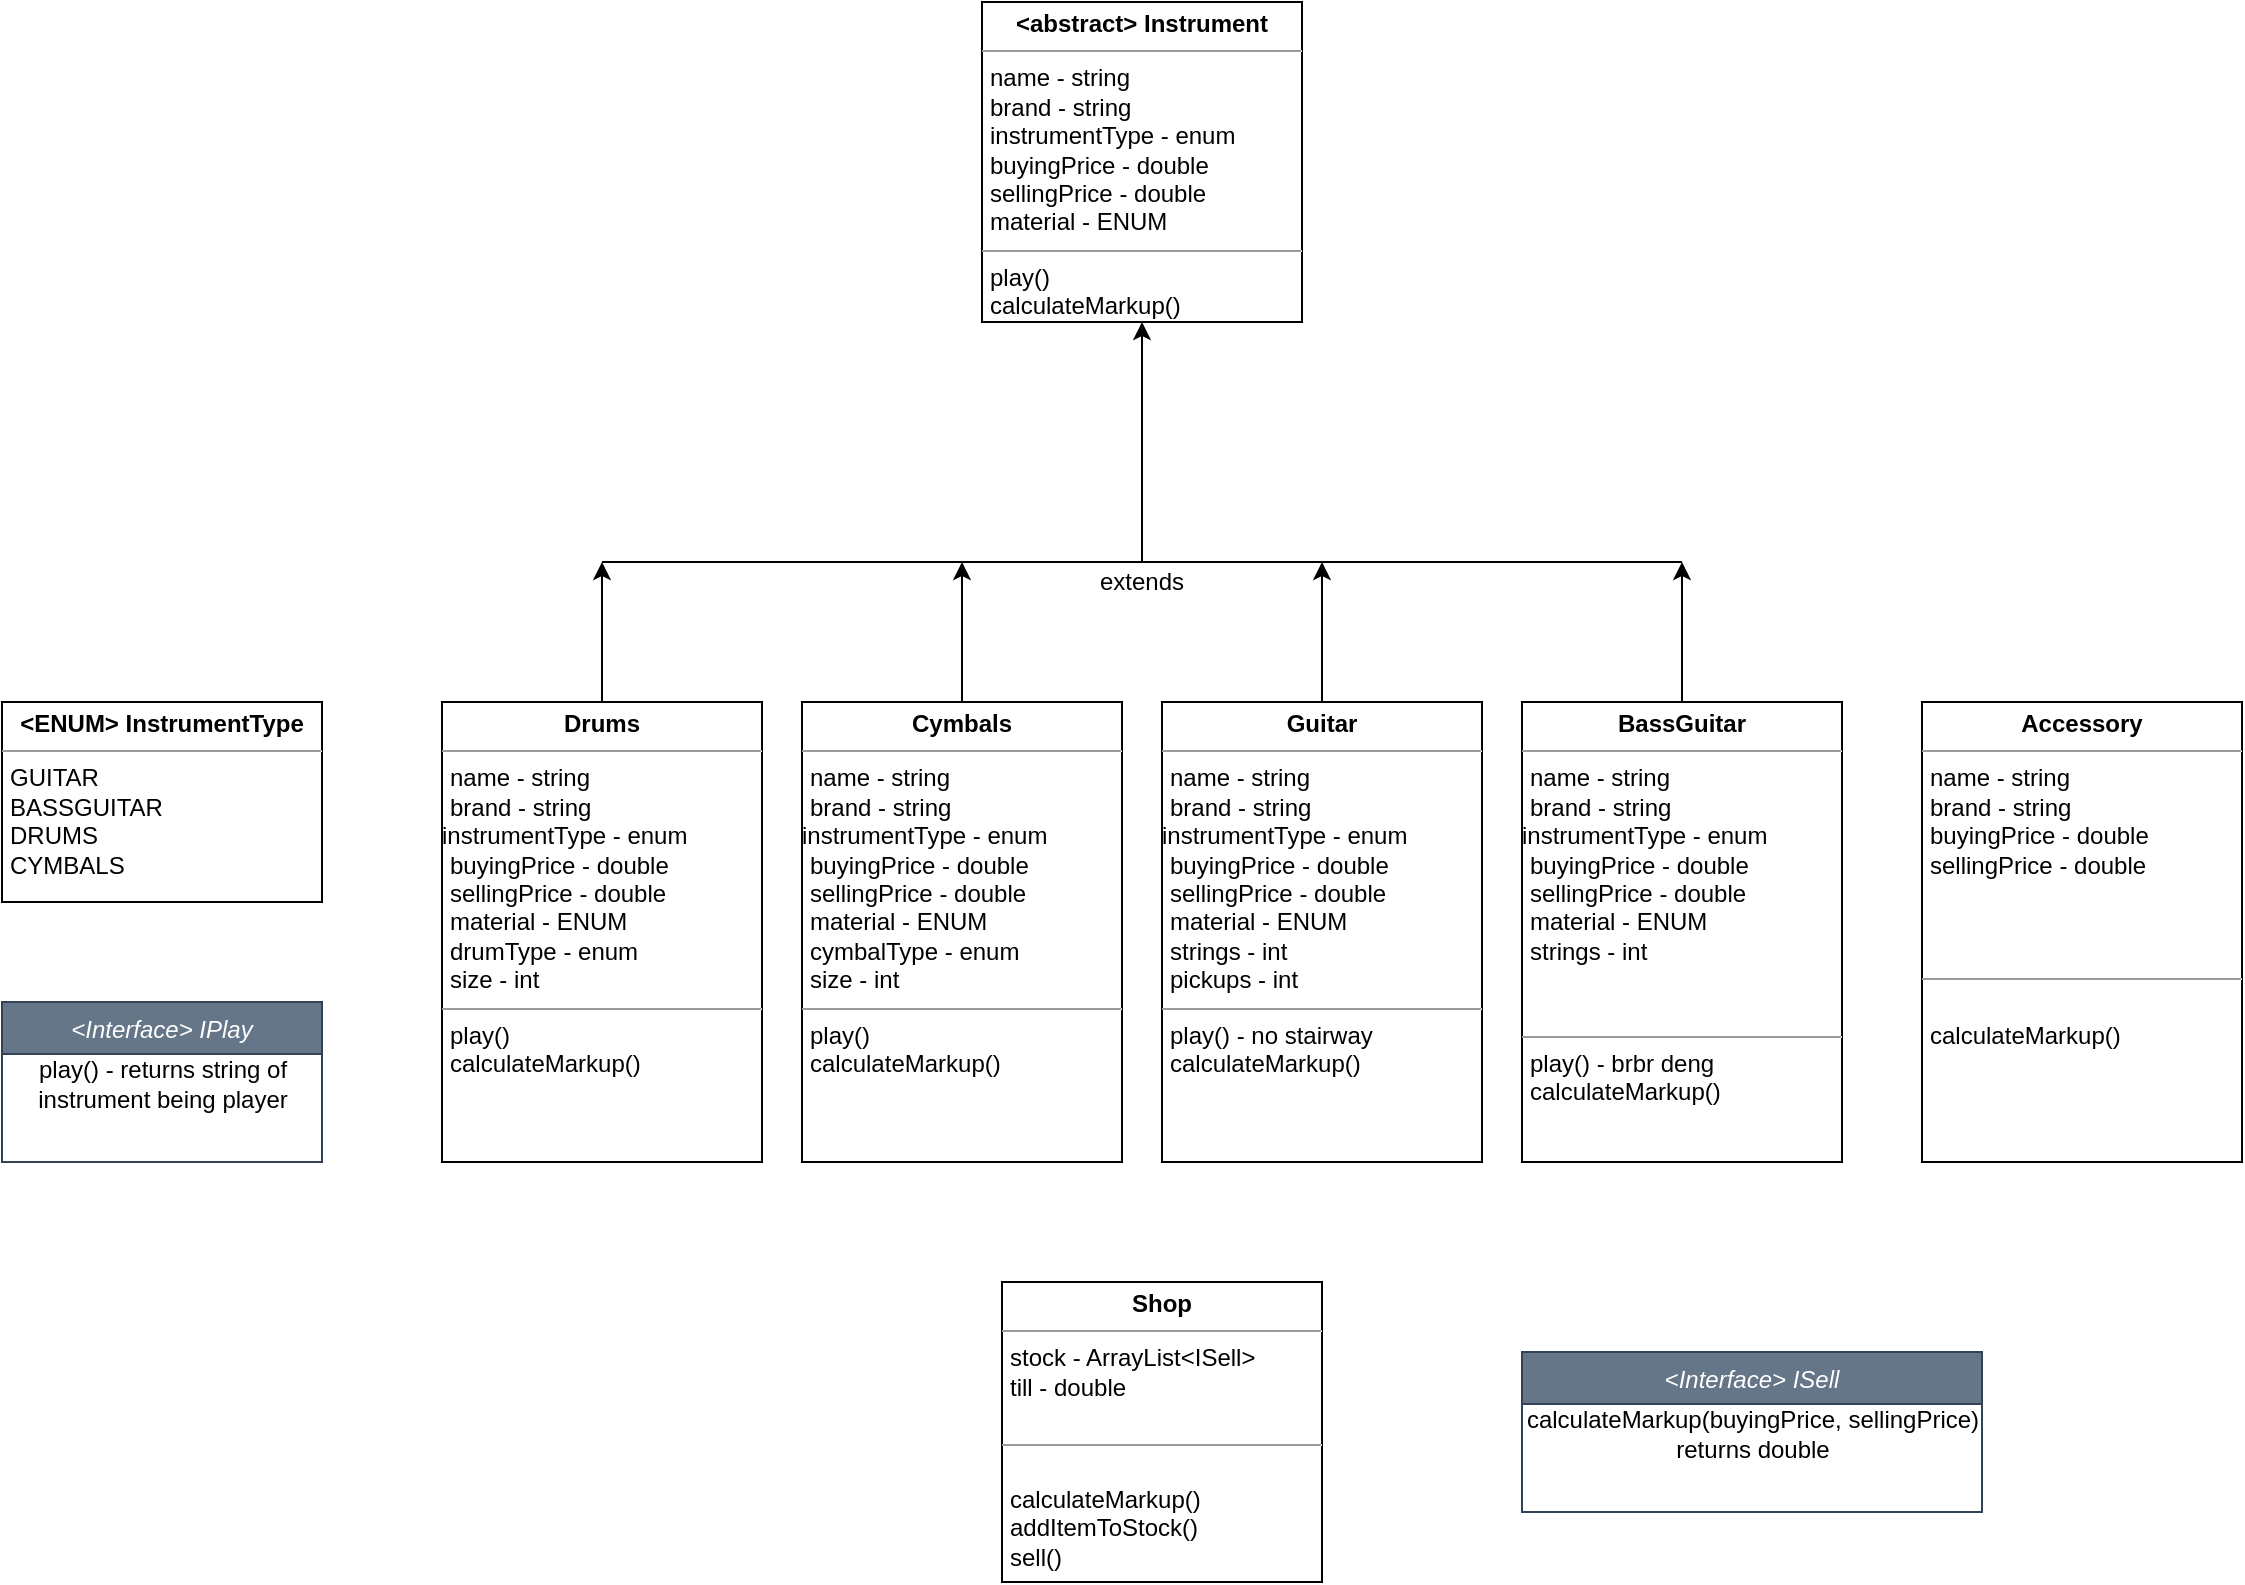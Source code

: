 <mxfile version="14.1.8" type="device"><diagram id="C5RBs43oDa-KdzZeNtuy" name="Page-1"><mxGraphModel dx="2455" dy="2210" grid="1" gridSize="10" guides="1" tooltips="1" connect="1" arrows="1" fold="1" page="0" pageScale="1" pageWidth="827" pageHeight="1169" math="0" shadow="0"><root><mxCell id="WIyWlLk6GJQsqaUBKTNV-0"/><mxCell id="WIyWlLk6GJQsqaUBKTNV-1" parent="WIyWlLk6GJQsqaUBKTNV-0"/><mxCell id="zkfFHV4jXpPFQw0GAbJ--0" value="&lt;Interface&gt; IPlay" style="swimlane;fontStyle=2;align=center;verticalAlign=top;childLayout=stackLayout;horizontal=1;startSize=26;horizontalStack=0;resizeParent=1;resizeLast=0;collapsible=1;marginBottom=0;rounded=0;shadow=0;strokeWidth=1;glass=0;sketch=0;swimlaneLine=1;fillColor=#647687;strokeColor=#314354;fontColor=#ffffff;" parent="WIyWlLk6GJQsqaUBKTNV-1" vertex="1"><mxGeometry x="160" y="-700" width="160" height="80" as="geometry"><mxRectangle x="230" y="140" width="160" height="26" as="alternateBounds"/></mxGeometry></mxCell><mxCell id="-wbErusSt18Z50B5Wteg-0" value="play() - returns string of&lt;br&gt;instrument being player" style="text;html=1;align=center;verticalAlign=middle;resizable=0;points=[];autosize=1;" vertex="1" parent="zkfFHV4jXpPFQw0GAbJ--0"><mxGeometry y="26" width="160" height="30" as="geometry"/></mxCell><mxCell id="-wbErusSt18Z50B5Wteg-1" value="&lt;Interface&gt; ISell" style="swimlane;fontStyle=2;align=center;verticalAlign=top;childLayout=stackLayout;horizontal=1;startSize=26;horizontalStack=0;resizeParent=1;resizeLast=0;collapsible=1;marginBottom=0;rounded=0;shadow=0;strokeWidth=1;glass=0;sketch=0;swimlaneLine=1;fillColor=#647687;strokeColor=#314354;fontColor=#ffffff;" vertex="1" parent="WIyWlLk6GJQsqaUBKTNV-1"><mxGeometry x="920" y="-525" width="230" height="80" as="geometry"><mxRectangle x="230" y="140" width="160" height="26" as="alternateBounds"/></mxGeometry></mxCell><mxCell id="-wbErusSt18Z50B5Wteg-2" value="calculateMarkup(buyingPrice, sellingPrice)&lt;br&gt;returns double" style="text;html=1;align=center;verticalAlign=middle;resizable=0;points=[];autosize=1;" vertex="1" parent="-wbErusSt18Z50B5Wteg-1"><mxGeometry y="26" width="230" height="30" as="geometry"/></mxCell><mxCell id="-wbErusSt18Z50B5Wteg-9" value="&lt;p style=&quot;margin: 0px ; margin-top: 4px ; text-align: center&quot;&gt;&lt;b&gt;&amp;lt;abstract&amp;gt; Instrument&lt;/b&gt;&lt;/p&gt;&lt;hr size=&quot;1&quot;&gt;&lt;p style=&quot;margin: 0px ; margin-left: 4px&quot;&gt;name - string&lt;/p&gt;&lt;p style=&quot;margin: 0px ; margin-left: 4px&quot;&gt;brand - string&lt;/p&gt;&lt;p style=&quot;margin: 0px ; margin-left: 4px&quot;&gt;instrumentType - enum&lt;/p&gt;&lt;p style=&quot;margin: 0px ; margin-left: 4px&quot;&gt;buyingPrice - double&lt;/p&gt;&lt;p style=&quot;margin: 0px ; margin-left: 4px&quot;&gt;sellingPrice - double&lt;/p&gt;&lt;p style=&quot;margin: 0px ; margin-left: 4px&quot;&gt;material - ENUM&lt;/p&gt;&lt;hr size=&quot;1&quot;&gt;&lt;p style=&quot;margin: 0px ; margin-left: 4px&quot;&gt;play()&lt;/p&gt;&lt;p style=&quot;margin: 0px ; margin-left: 4px&quot;&gt;calculateMarkup()&lt;/p&gt;" style="verticalAlign=top;align=left;overflow=fill;fontSize=12;fontFamily=Helvetica;html=1;rounded=0;glass=0;sketch=0;" vertex="1" parent="WIyWlLk6GJQsqaUBKTNV-1"><mxGeometry x="650" y="-1200" width="160" height="160" as="geometry"/></mxCell><mxCell id="-wbErusSt18Z50B5Wteg-11" value="&lt;p style=&quot;margin: 0px ; margin-top: 4px ; text-align: center&quot;&gt;&lt;b&gt;&amp;lt;ENUM&amp;gt; InstrumentType&lt;/b&gt;&lt;/p&gt;&lt;hr size=&quot;1&quot;&gt;&lt;p style=&quot;margin: 0px ; margin-left: 4px&quot;&gt;GUITAR&lt;/p&gt;&lt;p style=&quot;margin: 0px ; margin-left: 4px&quot;&gt;BASSGUITAR&lt;/p&gt;&lt;p style=&quot;margin: 0px ; margin-left: 4px&quot;&gt;DRUMS&lt;/p&gt;&lt;p style=&quot;margin: 0px ; margin-left: 4px&quot;&gt;CYMBALS&lt;/p&gt;&lt;p style=&quot;margin: 0px ; margin-left: 4px&quot;&gt;&lt;br&gt;&lt;/p&gt;" style="verticalAlign=top;align=left;overflow=fill;fontSize=12;fontFamily=Helvetica;html=1;rounded=0;glass=0;sketch=0;" vertex="1" parent="WIyWlLk6GJQsqaUBKTNV-1"><mxGeometry x="160" y="-850" width="160" height="100" as="geometry"/></mxCell><mxCell id="-wbErusSt18Z50B5Wteg-18" style="edgeStyle=orthogonalEdgeStyle;rounded=0;orthogonalLoop=1;jettySize=auto;html=1;" edge="1" parent="WIyWlLk6GJQsqaUBKTNV-1" source="-wbErusSt18Z50B5Wteg-12"><mxGeometry relative="1" as="geometry"><mxPoint x="460" y="-920" as="targetPoint"/></mxGeometry></mxCell><mxCell id="-wbErusSt18Z50B5Wteg-12" value="&lt;p style=&quot;margin: 0px ; margin-top: 4px ; text-align: center&quot;&gt;&lt;b&gt;Drums&lt;/b&gt;&lt;/p&gt;&lt;hr size=&quot;1&quot;&gt;&lt;p style=&quot;margin: 0px ; margin-left: 4px&quot;&gt;name - string&lt;/p&gt;&lt;p style=&quot;margin: 0px ; margin-left: 4px&quot;&gt;brand - string&lt;/p&gt;instrumentType&lt;span&gt;&amp;nbsp;- enum&lt;/span&gt;&lt;br&gt;&lt;p style=&quot;margin: 0px ; margin-left: 4px&quot;&gt;buyingPrice - double&lt;/p&gt;&lt;p style=&quot;margin: 0px ; margin-left: 4px&quot;&gt;sellingPrice - double&lt;/p&gt;&lt;p style=&quot;margin: 0px ; margin-left: 4px&quot;&gt;material - ENUM&lt;/p&gt;&lt;p style=&quot;margin: 0px ; margin-left: 4px&quot;&gt;drumType - enum&lt;/p&gt;&lt;p style=&quot;margin: 0px ; margin-left: 4px&quot;&gt;size - int&lt;/p&gt;&lt;hr size=&quot;1&quot;&gt;&lt;p style=&quot;margin: 0px ; margin-left: 4px&quot;&gt;play()&lt;/p&gt;&lt;p style=&quot;margin: 0px ; margin-left: 4px&quot;&gt;calculateMarkup()&lt;/p&gt;" style="verticalAlign=top;align=left;overflow=fill;fontSize=12;fontFamily=Helvetica;html=1;rounded=0;glass=0;sketch=0;" vertex="1" parent="WIyWlLk6GJQsqaUBKTNV-1"><mxGeometry x="380" y="-850" width="160" height="230" as="geometry"/></mxCell><mxCell id="-wbErusSt18Z50B5Wteg-19" style="edgeStyle=orthogonalEdgeStyle;rounded=0;orthogonalLoop=1;jettySize=auto;html=1;" edge="1" parent="WIyWlLk6GJQsqaUBKTNV-1" source="-wbErusSt18Z50B5Wteg-13"><mxGeometry relative="1" as="geometry"><mxPoint x="640" y="-920" as="targetPoint"/></mxGeometry></mxCell><mxCell id="-wbErusSt18Z50B5Wteg-13" value="&lt;p style=&quot;margin: 0px ; margin-top: 4px ; text-align: center&quot;&gt;&lt;b&gt;Cymbals&lt;/b&gt;&lt;/p&gt;&lt;hr size=&quot;1&quot;&gt;&lt;p style=&quot;margin: 0px ; margin-left: 4px&quot;&gt;name - string&lt;/p&gt;&lt;p style=&quot;margin: 0px ; margin-left: 4px&quot;&gt;brand - string&lt;/p&gt;instrumentType&amp;nbsp;&lt;span&gt;- enum&lt;/span&gt;&lt;br&gt;&lt;p style=&quot;margin: 0px ; margin-left: 4px&quot;&gt;buyingPrice - double&lt;/p&gt;&lt;p style=&quot;margin: 0px ; margin-left: 4px&quot;&gt;sellingPrice - double&lt;/p&gt;&lt;p style=&quot;margin: 0px ; margin-left: 4px&quot;&gt;material - ENUM&lt;/p&gt;&lt;p style=&quot;margin: 0px ; margin-left: 4px&quot;&gt;cymbalType - enum&lt;/p&gt;&lt;p style=&quot;margin: 0px ; margin-left: 4px&quot;&gt;size - int&lt;/p&gt;&lt;hr size=&quot;1&quot;&gt;&lt;p style=&quot;margin: 0px ; margin-left: 4px&quot;&gt;play()&lt;/p&gt;&lt;p style=&quot;margin: 0px ; margin-left: 4px&quot;&gt;calculateMarkup()&lt;/p&gt;" style="verticalAlign=top;align=left;overflow=fill;fontSize=12;fontFamily=Helvetica;html=1;rounded=0;glass=0;sketch=0;" vertex="1" parent="WIyWlLk6GJQsqaUBKTNV-1"><mxGeometry x="560" y="-850" width="160" height="230" as="geometry"/></mxCell><mxCell id="-wbErusSt18Z50B5Wteg-20" style="edgeStyle=orthogonalEdgeStyle;rounded=0;orthogonalLoop=1;jettySize=auto;html=1;" edge="1" parent="WIyWlLk6GJQsqaUBKTNV-1" source="-wbErusSt18Z50B5Wteg-14"><mxGeometry relative="1" as="geometry"><mxPoint x="820" y="-920" as="targetPoint"/></mxGeometry></mxCell><mxCell id="-wbErusSt18Z50B5Wteg-14" value="&lt;p style=&quot;margin: 0px ; margin-top: 4px ; text-align: center&quot;&gt;&lt;b&gt;Guitar&lt;/b&gt;&lt;/p&gt;&lt;hr size=&quot;1&quot;&gt;&lt;p style=&quot;margin: 0px ; margin-left: 4px&quot;&gt;name - string&lt;/p&gt;&lt;p style=&quot;margin: 0px ; margin-left: 4px&quot;&gt;brand - string&lt;/p&gt;instrumentType&amp;nbsp;&lt;span&gt;- enum&lt;/span&gt;&lt;br&gt;&lt;p style=&quot;margin: 0px ; margin-left: 4px&quot;&gt;buyingPrice - double&lt;/p&gt;&lt;p style=&quot;margin: 0px ; margin-left: 4px&quot;&gt;sellingPrice - double&lt;/p&gt;&lt;p style=&quot;margin: 0px ; margin-left: 4px&quot;&gt;material - ENUM&lt;/p&gt;&lt;p style=&quot;margin: 0px ; margin-left: 4px&quot;&gt;strings - int&lt;/p&gt;&lt;p style=&quot;margin: 0px ; margin-left: 4px&quot;&gt;pickups - int&lt;/p&gt;&lt;hr size=&quot;1&quot;&gt;&lt;p style=&quot;margin: 0px ; margin-left: 4px&quot;&gt;play() - no stairway&lt;/p&gt;&lt;p style=&quot;margin: 0px ; margin-left: 4px&quot;&gt;calculateMarkup()&lt;/p&gt;" style="verticalAlign=top;align=left;overflow=fill;fontSize=12;fontFamily=Helvetica;html=1;rounded=0;glass=0;sketch=0;" vertex="1" parent="WIyWlLk6GJQsqaUBKTNV-1"><mxGeometry x="740" y="-850" width="160" height="230" as="geometry"/></mxCell><mxCell id="-wbErusSt18Z50B5Wteg-21" style="edgeStyle=orthogonalEdgeStyle;rounded=0;orthogonalLoop=1;jettySize=auto;html=1;" edge="1" parent="WIyWlLk6GJQsqaUBKTNV-1" source="-wbErusSt18Z50B5Wteg-15"><mxGeometry relative="1" as="geometry"><mxPoint x="1000" y="-920" as="targetPoint"/></mxGeometry></mxCell><mxCell id="-wbErusSt18Z50B5Wteg-15" value="&lt;p style=&quot;margin: 0px ; margin-top: 4px ; text-align: center&quot;&gt;&lt;b&gt;BassGuitar&lt;/b&gt;&lt;/p&gt;&lt;hr size=&quot;1&quot;&gt;&lt;p style=&quot;margin: 0px ; margin-left: 4px&quot;&gt;name - string&lt;/p&gt;&lt;p style=&quot;margin: 0px ; margin-left: 4px&quot;&gt;brand - string&lt;/p&gt;instrumentType&amp;nbsp;&lt;span&gt;- enum&lt;/span&gt;&lt;br&gt;&lt;p style=&quot;margin: 0px ; margin-left: 4px&quot;&gt;buyingPrice - double&lt;/p&gt;&lt;p style=&quot;margin: 0px ; margin-left: 4px&quot;&gt;sellingPrice - double&lt;/p&gt;&lt;p style=&quot;margin: 0px ; margin-left: 4px&quot;&gt;material - ENUM&lt;/p&gt;&lt;p style=&quot;margin: 0px ; margin-left: 4px&quot;&gt;strings - int&lt;/p&gt;&lt;p style=&quot;margin: 0px ; margin-left: 4px&quot;&gt;&lt;br&gt;&lt;/p&gt;&lt;p style=&quot;margin: 0px ; margin-left: 4px&quot;&gt;&lt;br&gt;&lt;/p&gt;&lt;hr size=&quot;1&quot;&gt;&lt;p style=&quot;margin: 0px ; margin-left: 4px&quot;&gt;play() - brbr deng&lt;/p&gt;&lt;p style=&quot;margin: 0px ; margin-left: 4px&quot;&gt;calculateMarkup()&lt;/p&gt;" style="verticalAlign=top;align=left;overflow=fill;fontSize=12;fontFamily=Helvetica;html=1;rounded=0;glass=0;sketch=0;" vertex="1" parent="WIyWlLk6GJQsqaUBKTNV-1"><mxGeometry x="920" y="-850" width="160" height="230" as="geometry"/></mxCell><mxCell id="-wbErusSt18Z50B5Wteg-17" value="" style="endArrow=none;html=1;" edge="1" parent="WIyWlLk6GJQsqaUBKTNV-1"><mxGeometry width="50" height="50" relative="1" as="geometry"><mxPoint x="460" y="-920" as="sourcePoint"/><mxPoint x="1000" y="-920" as="targetPoint"/><Array as="points"><mxPoint x="810" y="-920"/></Array></mxGeometry></mxCell><mxCell id="-wbErusSt18Z50B5Wteg-23" value="" style="endArrow=classic;html=1;entryX=0.5;entryY=1;entryDx=0;entryDy=0;" edge="1" parent="WIyWlLk6GJQsqaUBKTNV-1" target="-wbErusSt18Z50B5Wteg-9"><mxGeometry width="50" height="50" relative="1" as="geometry"><mxPoint x="730" y="-920" as="sourcePoint"/><mxPoint x="732" y="-1010" as="targetPoint"/></mxGeometry></mxCell><mxCell id="-wbErusSt18Z50B5Wteg-24" value="extends" style="text;html=1;strokeColor=none;fillColor=none;align=center;verticalAlign=middle;whiteSpace=wrap;rounded=0;glass=0;sketch=0;" vertex="1" parent="WIyWlLk6GJQsqaUBKTNV-1"><mxGeometry x="710" y="-920" width="40" height="20" as="geometry"/></mxCell><mxCell id="-wbErusSt18Z50B5Wteg-25" value="&lt;p style=&quot;margin: 0px ; margin-top: 4px ; text-align: center&quot;&gt;&lt;b&gt;Accessory&lt;/b&gt;&lt;/p&gt;&lt;hr size=&quot;1&quot;&gt;&lt;p style=&quot;margin: 0px ; margin-left: 4px&quot;&gt;name - string&lt;/p&gt;&lt;p style=&quot;margin: 0px ; margin-left: 4px&quot;&gt;brand - string&lt;/p&gt;&lt;p style=&quot;margin: 0px ; margin-left: 4px&quot;&gt;buyingPrice - double&lt;/p&gt;&lt;p style=&quot;margin: 0px ; margin-left: 4px&quot;&gt;sellingPrice - double&lt;/p&gt;&lt;p style=&quot;margin: 0px ; margin-left: 4px&quot;&gt;&lt;br&gt;&lt;/p&gt;&lt;p style=&quot;margin: 0px ; margin-left: 4px&quot;&gt;&lt;br&gt;&lt;/p&gt;&lt;p style=&quot;margin: 0px ; margin-left: 4px&quot;&gt;&lt;br&gt;&lt;/p&gt;&lt;hr size=&quot;1&quot;&gt;&lt;p style=&quot;margin: 0px ; margin-left: 4px&quot;&gt;&lt;br&gt;&lt;/p&gt;&lt;p style=&quot;margin: 0px ; margin-left: 4px&quot;&gt;calculateMarkup()&lt;/p&gt;" style="verticalAlign=top;align=left;overflow=fill;fontSize=12;fontFamily=Helvetica;html=1;rounded=0;glass=0;sketch=0;" vertex="1" parent="WIyWlLk6GJQsqaUBKTNV-1"><mxGeometry x="1120" y="-850" width="160" height="230" as="geometry"/></mxCell><mxCell id="-wbErusSt18Z50B5Wteg-26" value="&lt;p style=&quot;margin: 0px ; margin-top: 4px ; text-align: center&quot;&gt;&lt;b&gt;Shop&lt;/b&gt;&lt;/p&gt;&lt;hr size=&quot;1&quot;&gt;&lt;p style=&quot;margin: 0px ; margin-left: 4px&quot;&gt;stock - ArrayList&amp;lt;ISell&amp;gt;&lt;/p&gt;&lt;p style=&quot;margin: 0px ; margin-left: 4px&quot;&gt;till - double&lt;/p&gt;&lt;p style=&quot;margin: 0px ; margin-left: 4px&quot;&gt;&lt;br&gt;&lt;/p&gt;&lt;hr size=&quot;1&quot;&gt;&lt;p style=&quot;margin: 0px ; margin-left: 4px&quot;&gt;&lt;br&gt;&lt;/p&gt;&lt;p style=&quot;margin: 0px ; margin-left: 4px&quot;&gt;calculateMarkup()&lt;/p&gt;&lt;p style=&quot;margin: 0px ; margin-left: 4px&quot;&gt;addItemToStock()&lt;/p&gt;&lt;p style=&quot;margin: 0px ; margin-left: 4px&quot;&gt;sell()&lt;/p&gt;" style="verticalAlign=top;align=left;overflow=fill;fontSize=12;fontFamily=Helvetica;html=1;rounded=0;glass=0;sketch=0;" vertex="1" parent="WIyWlLk6GJQsqaUBKTNV-1"><mxGeometry x="660" y="-560" width="160" height="150" as="geometry"/></mxCell></root></mxGraphModel></diagram></mxfile>